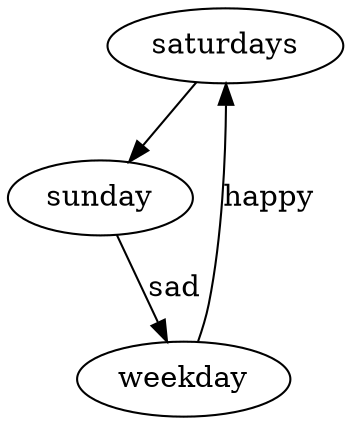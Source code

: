 digraph {
  saturdays -> sunday 
  sunday  -> weekday [label="sad"];
  weekday -> saturdays [label="happy"];
  
}
